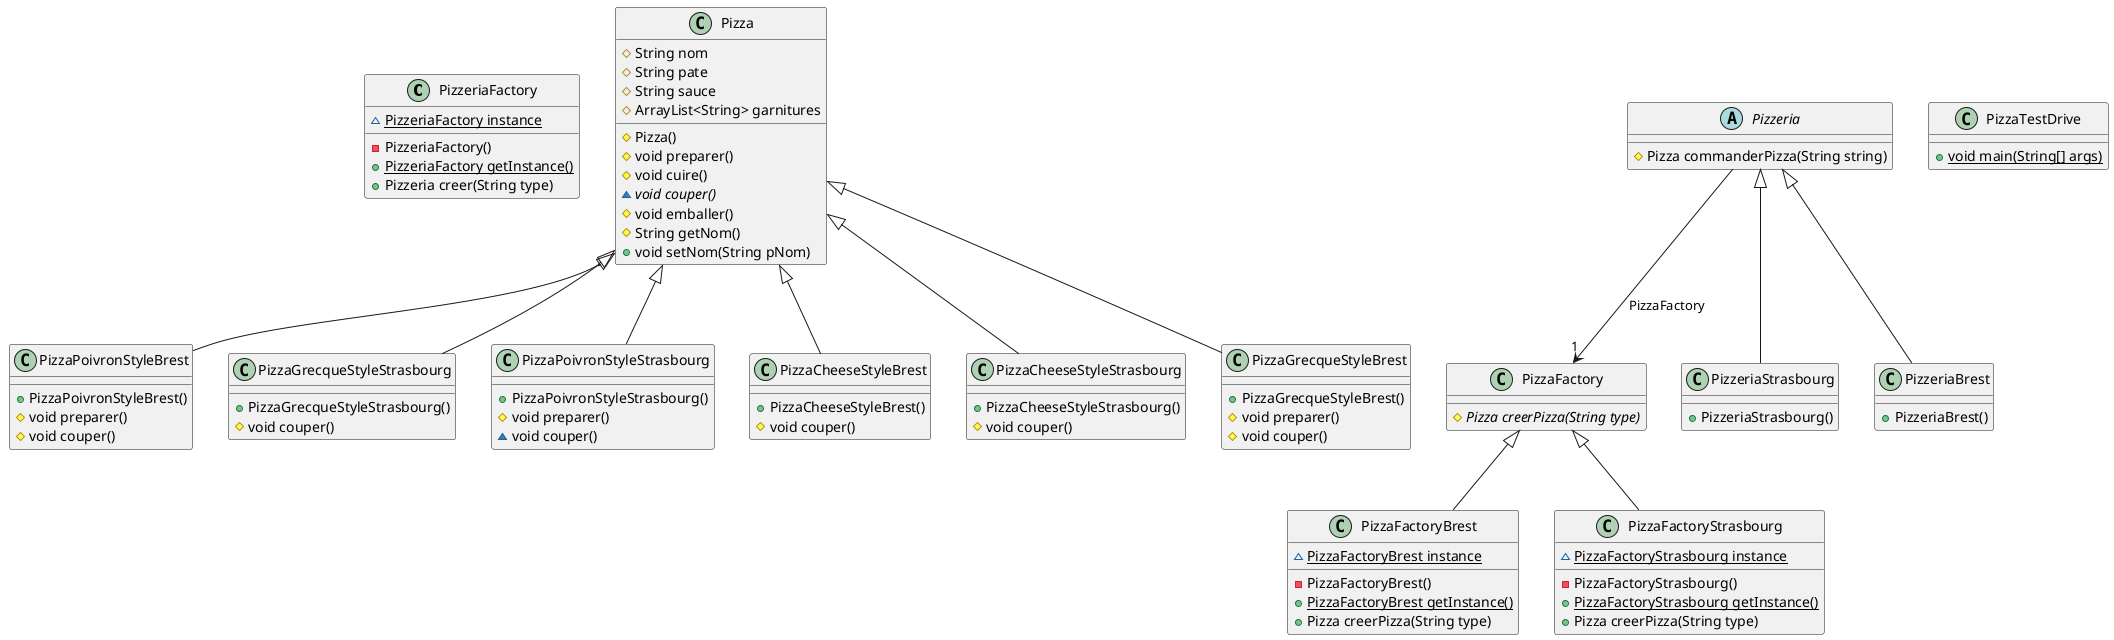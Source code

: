 @startuml
class PizzeriaFactory [[java:PizzeriaFactory]] {
	~{static}PizzeriaFactory instance
	-PizzeriaFactory()
	+{static}PizzeriaFactory getInstance()
	+Pizzeria creer(String type)
}
class PizzaPoivronStyleBrest [[java:PizzaPoivronStyleBrest]] {
	+PizzaPoivronStyleBrest()
	#void preparer()
	#void couper()
}
class Pizza [[java:Pizza]] {
}
Pizza <|-- PizzaPoivronStyleBrest
abstract class PizzaFactory [[java:PizzaFactory]] {
	#{abstract}Pizza creerPizza(String type)
}
class PizzaGrecqueStyleStrasbourg [[java:PizzaGrecqueStyleStrasbourg]] {
	+PizzaGrecqueStyleStrasbourg()
	#void couper()
}
class Pizza [[java:Pizza]] {
}
Pizza <|-- PizzaGrecqueStyleStrasbourg
class PizzaFactoryBrest [[java:PizzaFactoryBrest]] {
	~{static}PizzaFactoryBrest instance
	-PizzaFactoryBrest()
	+{static}PizzaFactoryBrest getInstance()
	+Pizza creerPizza(String type)
}
class PizzaFactory [[java:PizzaFactory]] {
}
PizzaFactory <|-- PizzaFactoryBrest
class PizzaPoivronStyleStrasbourg [[java:PizzaPoivronStyleStrasbourg]] {
	+PizzaPoivronStyleStrasbourg()
	#void preparer()
	~void couper()
}
class Pizza [[java:Pizza]] {
}
Pizza <|-- PizzaPoivronStyleStrasbourg
class PizzeriaStrasbourg [[java:PizzeriaStrasbourg]] {
	+PizzeriaStrasbourg()
}
class Pizzeria [[java:Pizzeria]] {
}
Pizzeria <|-- PizzeriaStrasbourg
class PizzaFactoryStrasbourg [[java:PizzaFactoryStrasbourg]] {
	~{static}PizzaFactoryStrasbourg instance
	-PizzaFactoryStrasbourg()
	+{static}PizzaFactoryStrasbourg getInstance()
	+Pizza creerPizza(String type)
}
class PizzaFactory [[java:PizzaFactory]] {
}
PizzaFactory <|-- PizzaFactoryStrasbourg
class PizzaCheeseStyleBrest [[java:PizzaCheeseStyleBrest]] {
	+PizzaCheeseStyleBrest()
	#void couper()
}
class Pizza [[java:Pizza]] {
}
Pizza <|-- PizzaCheeseStyleBrest
class PizzaCheeseStyleStrasbourg [[java:PizzaCheeseStyleStrasbourg]] {
	+PizzaCheeseStyleStrasbourg()
	#void couper()
}
class Pizza [[java:Pizza]] {
}
Pizza <|-- PizzaCheeseStyleStrasbourg
class PizzeriaBrest [[java:PizzeriaBrest]] {
	+PizzeriaBrest()
}
class Pizzeria [[java:Pizzeria]] {
}
Pizzeria <|-- PizzeriaBrest
class PizzaTestDrive [[java:PizzaTestDrive]] {
	+{static}void main(String[] args)
}
abstract class Pizza [[java:Pizza]] {
	#String nom
	#String pate
	#String sauce
	#ArrayList<String> garnitures
	#Pizza()
	#void preparer()
	#void cuire()
	~{abstract}void couper()
	#void emballer()
	#String getNom()
	+void setNom(String pNom)
}
class PizzaGrecqueStyleBrest [[java:PizzaGrecqueStyleBrest]] {
	+PizzaGrecqueStyleBrest()
	#void preparer()
	#void couper()
}
class Pizza [[java:Pizza]] {
}
Pizza <|-- PizzaGrecqueStyleBrest
abstract class Pizzeria [[java:Pizzeria]] {
	#Pizza commanderPizza(String string)
}
class PizzaFactory [[java:PizzaFactory]] {
}
Pizzeria --> "1" PizzaFactory : PizzaFactory
@enduml